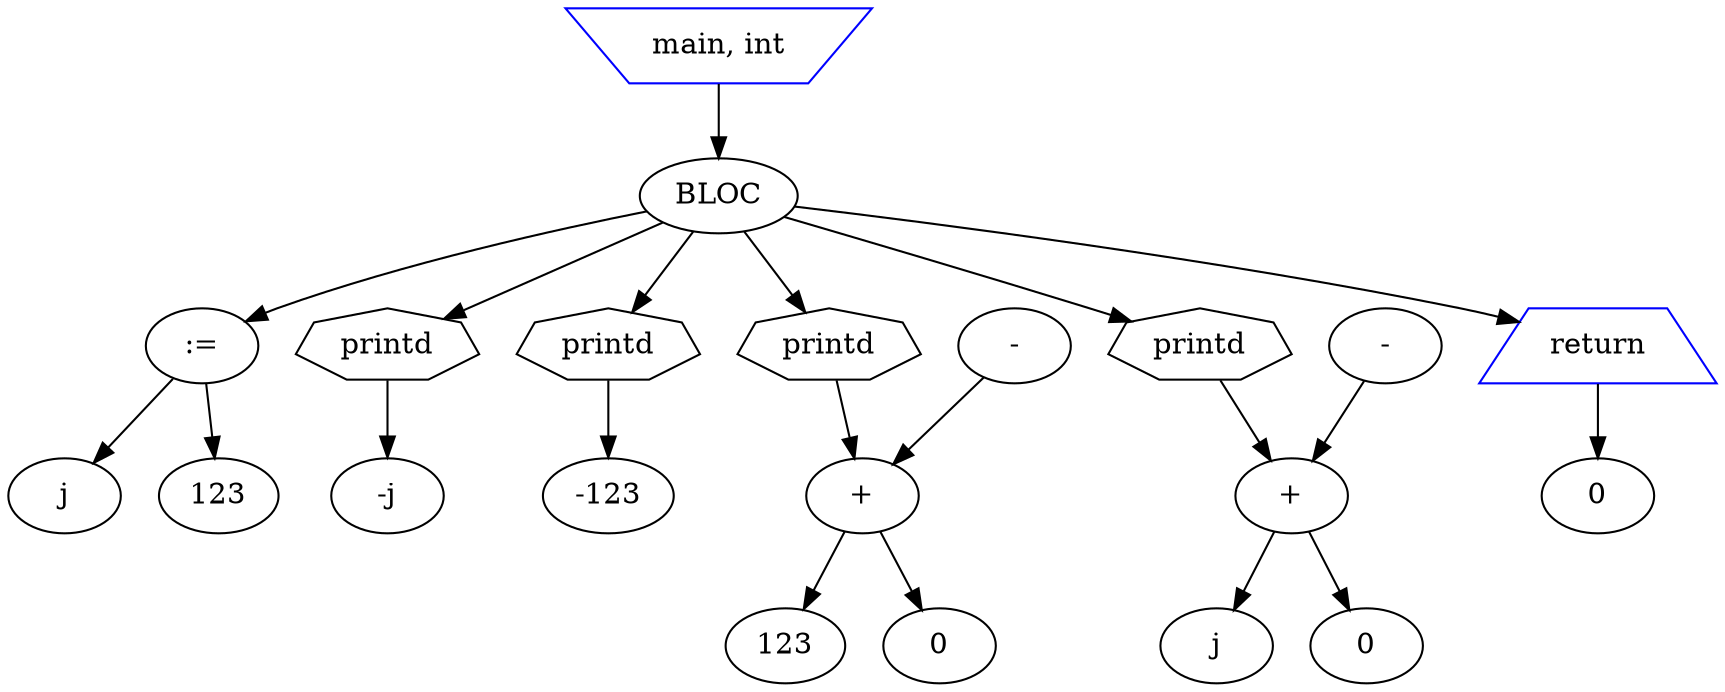 digraph G {

node_0 [label="main, int" shape=invtrapezium color=blue];
node_1 [label="BLOC" shape=ellipse color=black];
node_2 [label=":=" shape=ellipse];
node_3 [label="j" shape=ellipse];
node_4 [label="123" shape=ellipse];
node_5 [label="printd" shape=septagon];
node_6 [label="-j" shape=ellipse];
node_7 [label="printd" shape=septagon];
node_8 [label="-123" shape=ellipse];
node_9 [label="printd" shape=septagon];
node_10 [label="-" shape=ellipse];
node_11 [label="+" shape=ellipse];
node_12 [label="123" shape=ellipse];
node_13 [label="0" shape=ellipse];
node_14 [label="printd" shape=septagon];
node_15 [label="-" shape=ellipse];
node_16 [label="+" shape=ellipse];
node_17 [label="j" shape=ellipse];
node_18 [label="0" shape=ellipse];
node_19 [label="return" shape=trapezium color=blue];
node_20 [label="0" shape=ellipse];

node_0 -> node_1
node_1 -> node_2
node_2 -> node_3
node_2 -> node_4
node_1 -> node_5
node_5 -> node_6
node_1 -> node_7
node_7 -> node_8
node_1 -> node_9
node_10 -> node_11
node_9 -> node_11
node_11 -> node_12
node_11 -> node_13
node_1 -> node_14
node_15 -> node_16
node_14 -> node_16
node_16 -> node_17
node_16 -> node_18
node_1 -> node_19
node_19 -> node_20
}